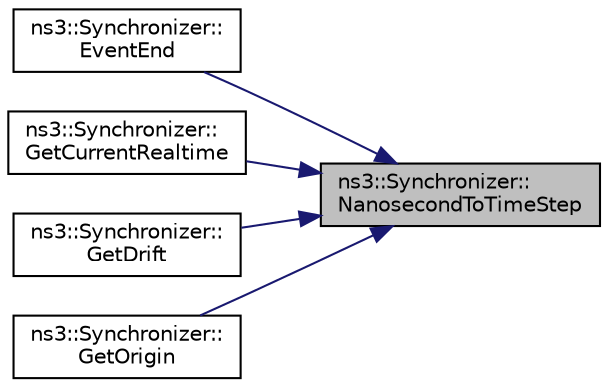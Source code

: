 digraph "ns3::Synchronizer::NanosecondToTimeStep"
{
 // LATEX_PDF_SIZE
  edge [fontname="Helvetica",fontsize="10",labelfontname="Helvetica",labelfontsize="10"];
  node [fontname="Helvetica",fontsize="10",shape=record];
  rankdir="RL";
  Node1 [label="ns3::Synchronizer::\lNanosecondToTimeStep",height=0.2,width=0.4,color="black", fillcolor="grey75", style="filled", fontcolor="black",tooltip="Convert a normalized nanosecond time step into a simulator time step (in Time resolution units)."];
  Node1 -> Node2 [dir="back",color="midnightblue",fontsize="10",style="solid",fontname="Helvetica"];
  Node2 [label="ns3::Synchronizer::\lEventEnd",height=0.2,width=0.4,color="black", fillcolor="white", style="filled",URL="$classns3_1_1_synchronizer.html#a2260b7a21248f210e9e99bfbc37ca255",tooltip="Ask the synchronizer to return the time step between the instant remembered during EventStart and now..."];
  Node1 -> Node3 [dir="back",color="midnightblue",fontsize="10",style="solid",fontname="Helvetica"];
  Node3 [label="ns3::Synchronizer::\lGetCurrentRealtime",height=0.2,width=0.4,color="black", fillcolor="white", style="filled",URL="$classns3_1_1_synchronizer.html#a9199c28473a6298009ef8210b02c23c5",tooltip="Retrieve the value of the origin of the underlying normalized wall clock time in simulator timestep u..."];
  Node1 -> Node4 [dir="back",color="midnightblue",fontsize="10",style="solid",fontname="Helvetica"];
  Node4 [label="ns3::Synchronizer::\lGetDrift",height=0.2,width=0.4,color="black", fillcolor="white", style="filled",URL="$classns3_1_1_synchronizer.html#abcd1705e4558427df5db87fcee62a015",tooltip="Retrieve the difference between the real time clock used to synchronize the simulation and the simula..."];
  Node1 -> Node5 [dir="back",color="midnightblue",fontsize="10",style="solid",fontname="Helvetica"];
  Node5 [label="ns3::Synchronizer::\lGetOrigin",height=0.2,width=0.4,color="black", fillcolor="white", style="filled",URL="$classns3_1_1_synchronizer.html#a59bfe6d62f571698c23c639950169a73",tooltip="Retrieve the value of the origin of the simulation time in Time.resolution units."];
}

